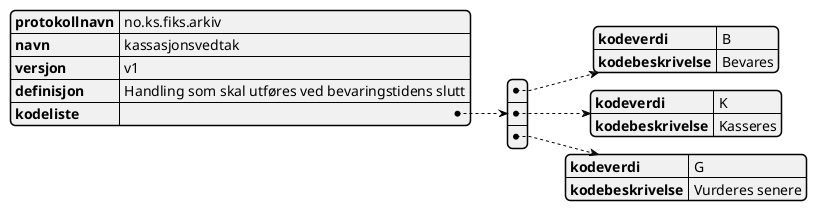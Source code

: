 @startjson
{
  "protokollnavn": "no.ks.fiks.arkiv",
  "navn": "kassasjonsvedtak",
  "versjon": "v1",
  "definisjon": "Handling som skal utføres ved bevaringstidens slutt",
  "kodeliste": [
    {
      "kodeverdi" : "B",
      "kodebeskrivelse" : "Bevares"
    },
    {
      "kodeverdi" : "K",
      "kodebeskrivelse" : "Kasseres"
    },
    {
      "kodeverdi" : "G",
      "kodebeskrivelse" : "Vurderes senere"
    }
  ]
}
@endjson